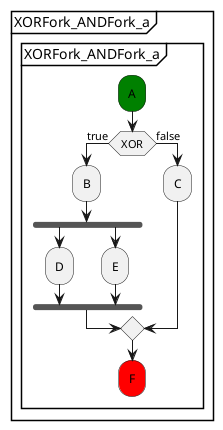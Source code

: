 @startuml
partition "XORFork_ANDFork_a" {
    group "XORFork_ANDFork_a"
        #green:A;
        if (XOR) then (true)
            :B;
            fork
                :D;
            fork again
                :E;
            end fork
        else (false)
            :C;
        endif
        #red:F;
    end group
}
@enduml